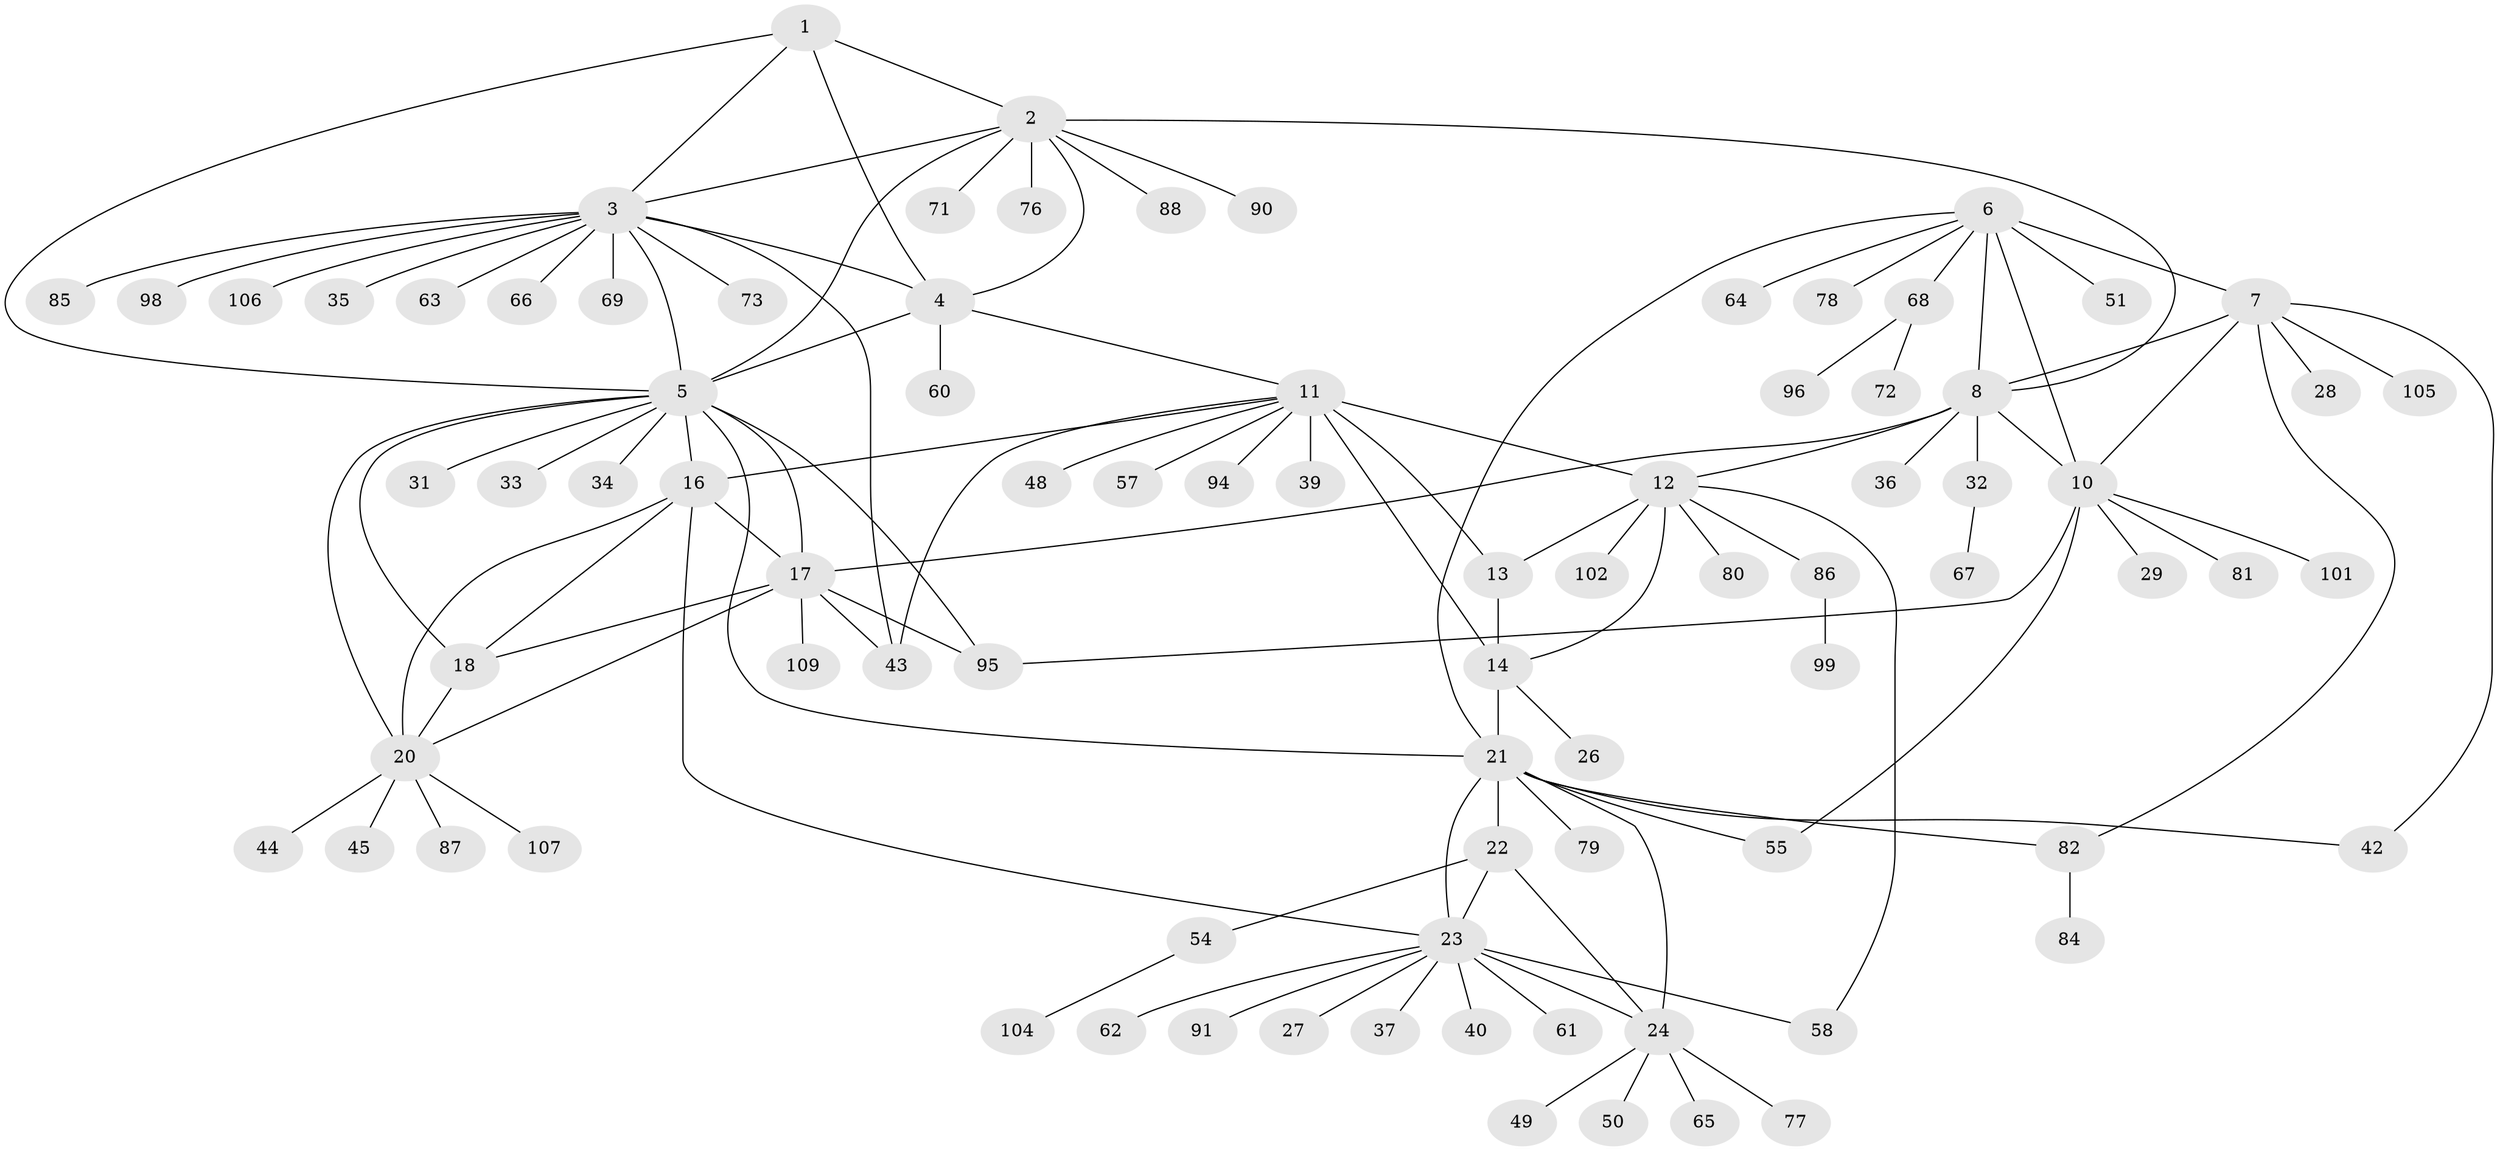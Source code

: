 // Generated by graph-tools (version 1.1) at 2025/24/03/03/25 07:24:13]
// undirected, 85 vertices, 119 edges
graph export_dot {
graph [start="1"]
  node [color=gray90,style=filled];
  1;
  2 [super="+56"];
  3 [super="+97"];
  4;
  5 [super="+19"];
  6 [super="+9"];
  7 [super="+30"];
  8 [super="+38"];
  10 [super="+89"];
  11 [super="+15"];
  12 [super="+93"];
  13;
  14 [super="+53"];
  16;
  17 [super="+108"];
  18;
  20 [super="+83"];
  21 [super="+70"];
  22 [super="+47"];
  23 [super="+25"];
  24 [super="+59"];
  26 [super="+41"];
  27;
  28;
  29 [super="+46"];
  31;
  32;
  33;
  34;
  35;
  36;
  37;
  39;
  40;
  42;
  43 [super="+52"];
  44;
  45;
  48;
  49;
  50;
  51;
  54 [super="+75"];
  55;
  57;
  58;
  60;
  61;
  62;
  63;
  64;
  65;
  66;
  67;
  68 [super="+74"];
  69 [super="+100"];
  71 [super="+92"];
  72;
  73;
  76;
  77;
  78;
  79;
  80;
  81;
  82;
  84;
  85;
  86;
  87;
  88;
  90;
  91;
  94 [super="+103"];
  95;
  96;
  98;
  99;
  101;
  102;
  104;
  105;
  106;
  107;
  109;
  1 -- 2;
  1 -- 3;
  1 -- 4;
  1 -- 5;
  2 -- 3;
  2 -- 4;
  2 -- 5;
  2 -- 8;
  2 -- 71;
  2 -- 76;
  2 -- 88;
  2 -- 90;
  3 -- 4;
  3 -- 5;
  3 -- 35;
  3 -- 63;
  3 -- 66;
  3 -- 69;
  3 -- 73;
  3 -- 85;
  3 -- 98;
  3 -- 106;
  3 -- 43;
  4 -- 5;
  4 -- 60;
  4 -- 11;
  5 -- 21;
  5 -- 34;
  5 -- 33;
  5 -- 16;
  5 -- 17;
  5 -- 18;
  5 -- 20;
  5 -- 31;
  5 -- 95;
  6 -- 7 [weight=2];
  6 -- 8 [weight=2];
  6 -- 10 [weight=2];
  6 -- 21;
  6 -- 78;
  6 -- 64;
  6 -- 51;
  6 -- 68;
  7 -- 8;
  7 -- 10;
  7 -- 28;
  7 -- 42;
  7 -- 105;
  7 -- 82;
  8 -- 10;
  8 -- 12;
  8 -- 17;
  8 -- 32;
  8 -- 36;
  10 -- 29;
  10 -- 55;
  10 -- 81;
  10 -- 95;
  10 -- 101;
  11 -- 12 [weight=2];
  11 -- 13 [weight=2];
  11 -- 14 [weight=2];
  11 -- 16;
  11 -- 39;
  11 -- 57;
  11 -- 94;
  11 -- 48;
  11 -- 43;
  12 -- 13;
  12 -- 14;
  12 -- 58;
  12 -- 80;
  12 -- 86;
  12 -- 102;
  13 -- 14;
  14 -- 21;
  14 -- 26;
  16 -- 17;
  16 -- 18;
  16 -- 20;
  16 -- 23;
  17 -- 18;
  17 -- 20;
  17 -- 43;
  17 -- 109;
  17 -- 95;
  18 -- 20;
  20 -- 44;
  20 -- 45;
  20 -- 87;
  20 -- 107;
  21 -- 22;
  21 -- 23 [weight=2];
  21 -- 24;
  21 -- 42;
  21 -- 55;
  21 -- 79;
  21 -- 82;
  22 -- 23 [weight=2];
  22 -- 24;
  22 -- 54;
  23 -- 24 [weight=2];
  23 -- 27;
  23 -- 40;
  23 -- 58;
  23 -- 62;
  23 -- 91;
  23 -- 37;
  23 -- 61;
  24 -- 49;
  24 -- 50;
  24 -- 65;
  24 -- 77;
  32 -- 67;
  54 -- 104;
  68 -- 72;
  68 -- 96;
  82 -- 84;
  86 -- 99;
}
